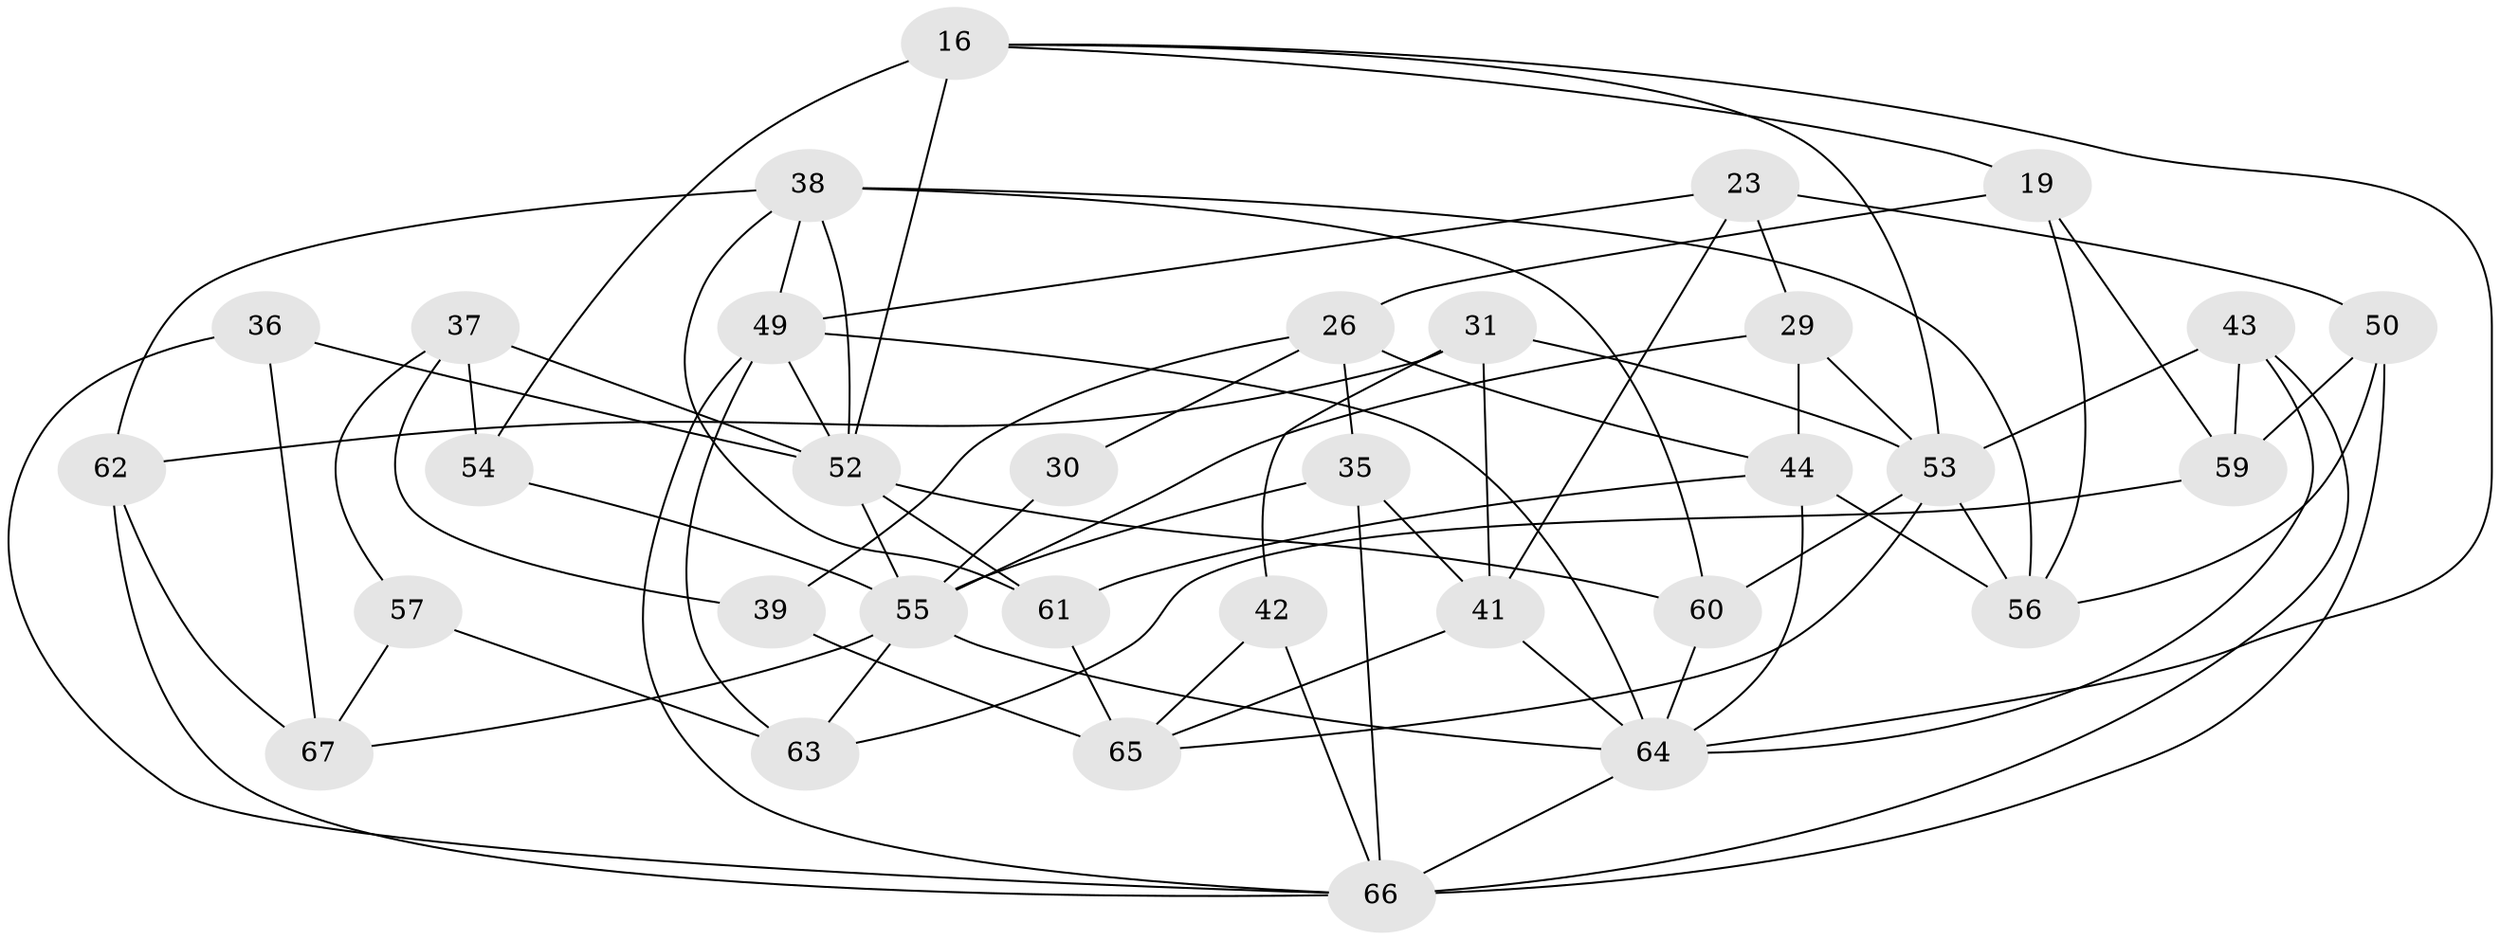 // original degree distribution, {4: 1.0}
// Generated by graph-tools (version 1.1) at 2025/57/03/09/25 04:57:48]
// undirected, 33 vertices, 77 edges
graph export_dot {
graph [start="1"]
  node [color=gray90,style=filled];
  16 [super="+10+12"];
  19;
  23;
  26 [super="+14"];
  29;
  30;
  31;
  35 [super="+33"];
  36;
  37;
  38 [super="+13"];
  39;
  41 [super="+34"];
  42;
  43 [super="+15"];
  44 [super="+28"];
  49 [super="+22+32"];
  50;
  52 [super="+18+47+45"];
  53 [super="+25"];
  54;
  55 [super="+51"];
  56 [super="+8"];
  57;
  59;
  60;
  61;
  62;
  63 [super="+40"];
  64 [super="+2+4+5"];
  65 [super="+3"];
  66 [super="+48+58"];
  67;
  16 -- 64 [weight=2];
  16 -- 19;
  16 -- 54 [weight=2];
  16 -- 53;
  16 -- 52 [weight=4];
  19 -- 59;
  19 -- 26;
  19 -- 56;
  23 -- 29;
  23 -- 49;
  23 -- 41;
  23 -- 50;
  26 -- 44;
  26 -- 30;
  26 -- 39;
  26 -- 35 [weight=2];
  29 -- 53;
  29 -- 44;
  29 -- 55;
  30 -- 55 [weight=3];
  31 -- 42;
  31 -- 62;
  31 -- 53;
  31 -- 41;
  35 -- 41 [weight=2];
  35 -- 55 [weight=2];
  35 -- 66 [weight=4];
  36 -- 67;
  36 -- 66;
  36 -- 52 [weight=2];
  37 -- 39;
  37 -- 54;
  37 -- 57;
  37 -- 52;
  38 -- 49;
  38 -- 56;
  38 -- 60;
  38 -- 61;
  38 -- 62;
  38 -- 52;
  39 -- 65 [weight=2];
  41 -- 64;
  41 -- 65;
  42 -- 65;
  42 -- 66 [weight=2];
  43 -- 66 [weight=2];
  43 -- 59;
  43 -- 53 [weight=2];
  43 -- 64;
  44 -- 56 [weight=2];
  44 -- 64;
  44 -- 61;
  49 -- 64 [weight=2];
  49 -- 66 [weight=2];
  49 -- 52;
  49 -- 63;
  50 -- 59;
  50 -- 56;
  50 -- 66;
  52 -- 60;
  52 -- 61;
  52 -- 55;
  53 -- 56;
  53 -- 65;
  53 -- 60;
  54 -- 55;
  55 -- 64;
  55 -- 67;
  55 -- 63 [weight=2];
  57 -- 67;
  57 -- 63 [weight=2];
  59 -- 63;
  60 -- 64;
  61 -- 65;
  62 -- 67;
  62 -- 66;
  64 -- 66;
}

